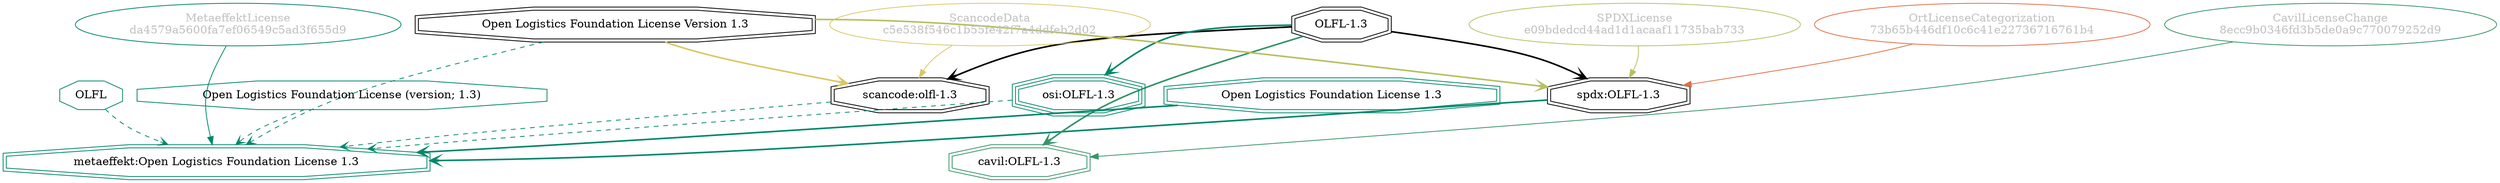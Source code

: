 strict digraph {
    node [shape=box];
    graph [splines=curved];
    3470 [label="SPDXLicense\ne09bdedcd44ad1d1acaaf11735bab733"
         ,fontcolor=gray
         ,color="#b8bf62"
         ,fillcolor="beige;1"
         ,shape=ellipse];
    3471 [label="spdx:OLFL-1.3"
         ,shape=doubleoctagon];
    3472 [label="OLFL-1.3"
         ,shape=doubleoctagon];
    3473 [label="Open Logistics Foundation License Version 1.3"
         ,shape=doubleoctagon];
    21257 [label="ScancodeData\nc5e538f546c1b55fe42f7a4ddfeb2d02"
          ,fontcolor=gray
          ,color="#dac767"
          ,fillcolor="beige;1"
          ,shape=ellipse];
    21258 [label="scancode:olfl-1.3"
          ,shape=doubleoctagon];
    35148 [label="OrtLicenseCategorization\n73b65b446df10c6c41e22736716761b4"
          ,fontcolor=gray
          ,color="#e06f45"
          ,fillcolor="beige;1"
          ,shape=ellipse];
    37358 [label="CavilLicenseChange\n8ecc9b0346fd3b5de0a9c770079252d9"
          ,fontcolor=gray
          ,color="#379469"
          ,fillcolor="beige;1"
          ,shape=ellipse];
    37359 [label="cavil:OLFL-1.3"
          ,color="#379469"
          ,shape=doubleoctagon];
    46642 [label="MetaeffektLicense\nda4579a5600fa7ef06549c5ad3f655d9"
          ,fontcolor=gray
          ,color="#00876c"
          ,fillcolor="beige;1"
          ,shape=ellipse];
    46643 [label="metaeffekt:Open Logistics Foundation License 1.3"
          ,color="#00876c"
          ,shape=doubleoctagon];
    46644 [label="Open Logistics Foundation License 1.3"
          ,color="#00876c"
          ,shape=doubleoctagon];
    46645 [label=OLFL
          ,color="#00876c"
          ,shape=octagon];
    46646 [label="Open Logistics Foundation License (version; 1.3)"
          ,color="#00876c"
          ,shape=octagon];
    46647 [label="osi:OLFL-1.3"
          ,color="#00876c"
          ,shape=tripleoctagon];
    3470 -> 3471 [weight=0.5
                 ,color="#b8bf62"];
    3471 -> 46643 [style=bold
                  ,arrowhead=vee
                  ,weight=0.7
                  ,color="#00876c"];
    3472 -> 3471 [style=bold
                 ,arrowhead=vee
                 ,weight=0.7];
    3472 -> 21258 [style=bold
                  ,arrowhead=vee
                  ,weight=0.7];
    3472 -> 37359 [style=bold
                  ,arrowhead=vee
                  ,weight=0.7
                  ,color="#379469"];
    3472 -> 37359 [style=bold
                  ,arrowhead=vee
                  ,weight=0.7
                  ,color="#379469"];
    3472 -> 46647 [style=bold
                  ,arrowhead=vee
                  ,weight=0.7
                  ,color="#00876c"];
    3473 -> 3471 [style=bold
                 ,arrowhead=vee
                 ,weight=0.7
                 ,color="#b8bf62"];
    3473 -> 21258 [style=bold
                  ,arrowhead=vee
                  ,weight=0.7
                  ,color="#dac767"];
    3473 -> 46643 [style=dashed
                  ,arrowhead=vee
                  ,weight=0.5
                  ,color="#00876c"];
    21257 -> 21258 [weight=0.5
                   ,color="#dac767"];
    21258 -> 46643 [style=dashed
                   ,arrowhead=vee
                   ,weight=0.5
                   ,color="#00876c"];
    35148 -> 3471 [weight=0.5
                  ,color="#e06f45"];
    37358 -> 37359 [weight=0.5
                   ,color="#379469"];
    46642 -> 46643 [weight=0.5
                   ,color="#00876c"];
    46644 -> 46643 [style=bold
                   ,arrowhead=vee
                   ,weight=0.7
                   ,color="#00876c"];
    46645 -> 46643 [style=dashed
                   ,arrowhead=vee
                   ,weight=0.5
                   ,color="#00876c"];
    46646 -> 46643 [style=dashed
                   ,arrowhead=vee
                   ,weight=0.5
                   ,color="#00876c"];
    46647 -> 46643 [style=dashed
                   ,arrowhead=vee
                   ,weight=0.5
                   ,color="#00876c"];
}
